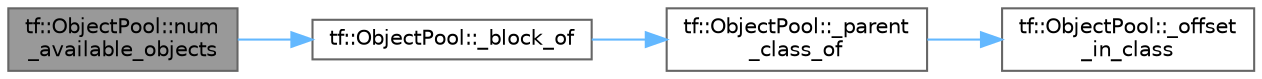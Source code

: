 digraph "tf::ObjectPool::num_available_objects"
{
 // LATEX_PDF_SIZE
  bgcolor="transparent";
  edge [fontname=Helvetica,fontsize=10,labelfontname=Helvetica,labelfontsize=10];
  node [fontname=Helvetica,fontsize=10,shape=box,height=0.2,width=0.4];
  rankdir="LR";
  Node1 [id="Node000001",label="tf::ObjectPool::num\l_available_objects",height=0.2,width=0.4,color="gray40", fillcolor="grey60", style="filled", fontcolor="black",tooltip=" "];
  Node1 -> Node2 [id="edge1_Node000001_Node000002",color="steelblue1",style="solid",tooltip=" "];
  Node2 [id="Node000002",label="tf::ObjectPool::_block_of",height=0.2,width=0.4,color="grey40", fillcolor="white", style="filled",URL="$classtf_1_1_object_pool.html#a672b3325b13478d51c42563289aead5b",tooltip=" "];
  Node2 -> Node3 [id="edge2_Node000002_Node000003",color="steelblue1",style="solid",tooltip=" "];
  Node3 [id="Node000003",label="tf::ObjectPool::_parent\l_class_of",height=0.2,width=0.4,color="grey40", fillcolor="white", style="filled",URL="$classtf_1_1_object_pool.html#add4fa03bdde8cc7038cde7ae239e7dd9",tooltip=" "];
  Node3 -> Node4 [id="edge3_Node000003_Node000004",color="steelblue1",style="solid",tooltip=" "];
  Node4 [id="Node000004",label="tf::ObjectPool::_offset\l_in_class",height=0.2,width=0.4,color="grey40", fillcolor="white", style="filled",URL="$classtf_1_1_object_pool.html#a36720c475896a382e698ea083f8375d6",tooltip=" "];
}
